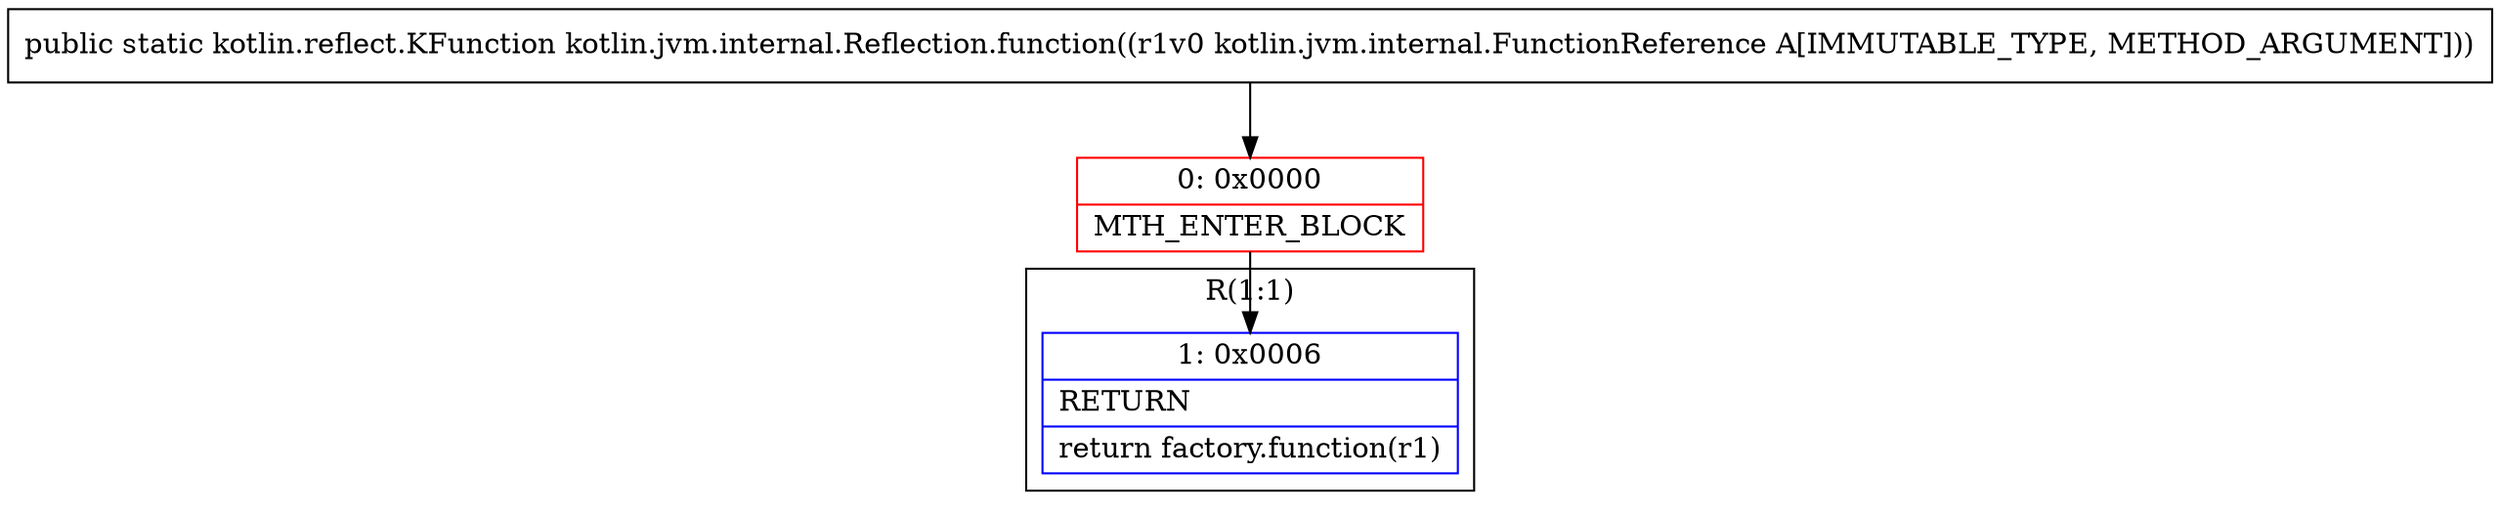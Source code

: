 digraph "CFG forkotlin.jvm.internal.Reflection.function(Lkotlin\/jvm\/internal\/FunctionReference;)Lkotlin\/reflect\/KFunction;" {
subgraph cluster_Region_1498189956 {
label = "R(1:1)";
node [shape=record,color=blue];
Node_1 [shape=record,label="{1\:\ 0x0006|RETURN\l|return factory.function(r1)\l}"];
}
Node_0 [shape=record,color=red,label="{0\:\ 0x0000|MTH_ENTER_BLOCK\l}"];
MethodNode[shape=record,label="{public static kotlin.reflect.KFunction kotlin.jvm.internal.Reflection.function((r1v0 kotlin.jvm.internal.FunctionReference A[IMMUTABLE_TYPE, METHOD_ARGUMENT])) }"];
MethodNode -> Node_0;
Node_0 -> Node_1;
}

